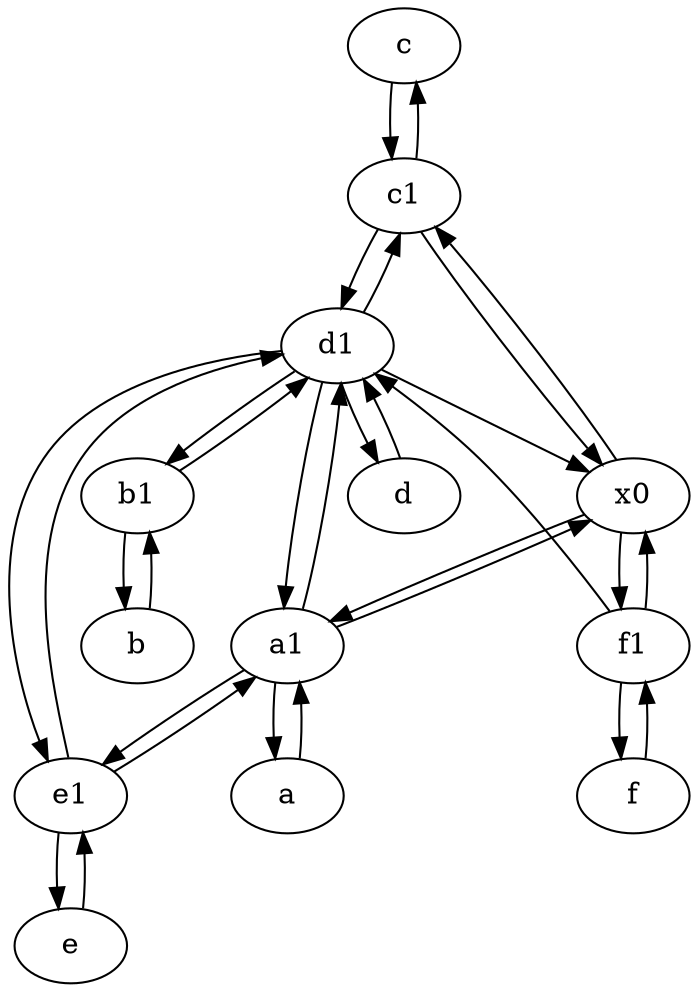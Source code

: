 digraph  {
	c [pos="20,10!"];
	x0;
	d [pos="20,30!"];
	f [pos="15,45!"];
	f1;
	b1 [pos="45,20!"];
	e1 [pos="25,45!"];
	c1 [pos="30,15!"];
	b [pos="50,20!"];
	d1 [pos="25,30!"];
	a [pos="40,10!"];
	a1 [pos="40,15!"];
	e [pos="30,50!"];
	e -> e1;
	f -> f1;
	x0 -> f1;
	d1 -> c1;
	a1 -> e1;
	b1 -> d1;
	d1 -> b1;
	b -> b1;
	f1 -> x0;
	c1 -> d1;
	e1 -> d1;
	d1 -> e1;
	e1 -> e;
	f1 -> f;
	b1 -> b;
	d1 -> a1;
	c1 -> x0;
	f1 -> d1;
	a1 -> x0;
	a1 -> d1;
	c1 -> c;
	d1 -> d;
	c -> c1;
	d1 -> x0;
	a -> a1;
	x0 -> a1;
	a1 -> a;
	x0 -> c1;
	e1 -> a1;
	d -> d1;

	}